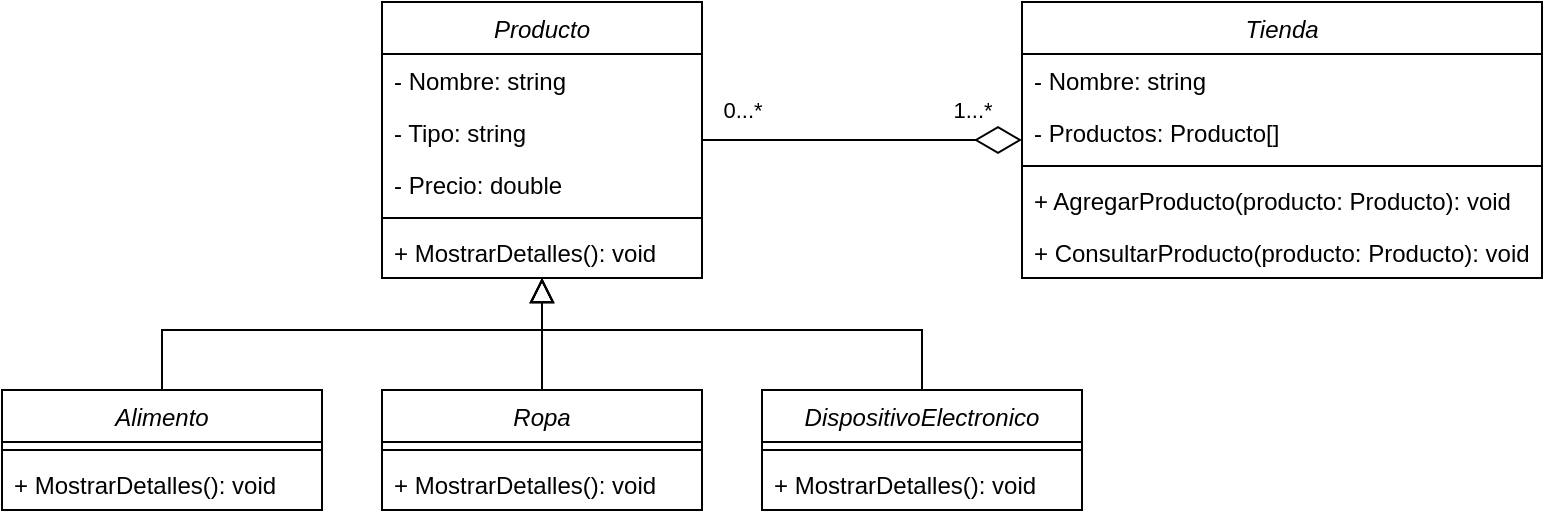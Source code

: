 <mxfile version="24.7.12">
  <diagram id="C5RBs43oDa-KdzZeNtuy" name="Page-1">
    <mxGraphModel dx="879" dy="416" grid="1" gridSize="10" guides="1" tooltips="1" connect="1" arrows="1" fold="1" page="1" pageScale="1" pageWidth="827" pageHeight="1169" math="0" shadow="0">
      <root>
        <mxCell id="WIyWlLk6GJQsqaUBKTNV-0" />
        <mxCell id="WIyWlLk6GJQsqaUBKTNV-1" parent="WIyWlLk6GJQsqaUBKTNV-0" />
        <mxCell id="zkfFHV4jXpPFQw0GAbJ--0" value="Producto" style="swimlane;fontStyle=2;align=center;verticalAlign=top;childLayout=stackLayout;horizontal=1;startSize=26;horizontalStack=0;resizeParent=1;resizeLast=0;collapsible=1;marginBottom=0;rounded=0;shadow=0;strokeWidth=1;" parent="WIyWlLk6GJQsqaUBKTNV-1" vertex="1">
          <mxGeometry x="200" y="66" width="160" height="138" as="geometry">
            <mxRectangle x="230" y="140" width="160" height="26" as="alternateBounds" />
          </mxGeometry>
        </mxCell>
        <mxCell id="zkfFHV4jXpPFQw0GAbJ--2" value="- Nombre: string" style="text;align=left;verticalAlign=top;spacingLeft=4;spacingRight=4;overflow=hidden;rotatable=0;points=[[0,0.5],[1,0.5]];portConstraint=eastwest;rounded=0;shadow=0;html=0;" parent="zkfFHV4jXpPFQw0GAbJ--0" vertex="1">
          <mxGeometry y="26" width="160" height="26" as="geometry" />
        </mxCell>
        <mxCell id="wJJkEnaIIJ7mAsm9mqSS-4" value="- Tipo: string" style="text;align=left;verticalAlign=top;spacingLeft=4;spacingRight=4;overflow=hidden;rotatable=0;points=[[0,0.5],[1,0.5]];portConstraint=eastwest;rounded=0;shadow=0;html=0;" vertex="1" parent="zkfFHV4jXpPFQw0GAbJ--0">
          <mxGeometry y="52" width="160" height="26" as="geometry" />
        </mxCell>
        <mxCell id="wJJkEnaIIJ7mAsm9mqSS-19" value="- Precio: double" style="text;align=left;verticalAlign=top;spacingLeft=4;spacingRight=4;overflow=hidden;rotatable=0;points=[[0,0.5],[1,0.5]];portConstraint=eastwest;rounded=0;shadow=0;html=0;" vertex="1" parent="zkfFHV4jXpPFQw0GAbJ--0">
          <mxGeometry y="78" width="160" height="26" as="geometry" />
        </mxCell>
        <mxCell id="zkfFHV4jXpPFQw0GAbJ--4" value="" style="line;html=1;strokeWidth=1;align=left;verticalAlign=middle;spacingTop=-1;spacingLeft=3;spacingRight=3;rotatable=0;labelPosition=right;points=[];portConstraint=eastwest;" parent="zkfFHV4jXpPFQw0GAbJ--0" vertex="1">
          <mxGeometry y="104" width="160" height="8" as="geometry" />
        </mxCell>
        <mxCell id="wJJkEnaIIJ7mAsm9mqSS-15" value="+ MostrarDetalles(): void" style="text;align=left;verticalAlign=top;spacingLeft=4;spacingRight=4;overflow=hidden;rotatable=0;points=[[0,0.5],[1,0.5]];portConstraint=eastwest;" vertex="1" parent="zkfFHV4jXpPFQw0GAbJ--0">
          <mxGeometry y="112" width="160" height="26" as="geometry" />
        </mxCell>
        <mxCell id="wJJkEnaIIJ7mAsm9mqSS-0" value="Tienda" style="swimlane;fontStyle=2;align=center;verticalAlign=top;childLayout=stackLayout;horizontal=1;startSize=26;horizontalStack=0;resizeParent=1;resizeLast=0;collapsible=1;marginBottom=0;rounded=0;shadow=0;strokeWidth=1;" vertex="1" parent="WIyWlLk6GJQsqaUBKTNV-1">
          <mxGeometry x="520" y="66" width="260" height="138" as="geometry">
            <mxRectangle x="230" y="140" width="160" height="26" as="alternateBounds" />
          </mxGeometry>
        </mxCell>
        <mxCell id="wJJkEnaIIJ7mAsm9mqSS-1" value="- Nombre: string" style="text;align=left;verticalAlign=top;spacingLeft=4;spacingRight=4;overflow=hidden;rotatable=0;points=[[0,0.5],[1,0.5]];portConstraint=eastwest;rounded=0;shadow=0;html=0;" vertex="1" parent="wJJkEnaIIJ7mAsm9mqSS-0">
          <mxGeometry y="26" width="260" height="26" as="geometry" />
        </mxCell>
        <mxCell id="wJJkEnaIIJ7mAsm9mqSS-8" value="- Productos: Producto[]" style="text;align=left;verticalAlign=top;spacingLeft=4;spacingRight=4;overflow=hidden;rotatable=0;points=[[0,0.5],[1,0.5]];portConstraint=eastwest;rounded=0;shadow=0;html=0;" vertex="1" parent="wJJkEnaIIJ7mAsm9mqSS-0">
          <mxGeometry y="52" width="260" height="26" as="geometry" />
        </mxCell>
        <mxCell id="wJJkEnaIIJ7mAsm9mqSS-2" value="" style="line;html=1;strokeWidth=1;align=left;verticalAlign=middle;spacingTop=-1;spacingLeft=3;spacingRight=3;rotatable=0;labelPosition=right;points=[];portConstraint=eastwest;" vertex="1" parent="wJJkEnaIIJ7mAsm9mqSS-0">
          <mxGeometry y="78" width="260" height="8" as="geometry" />
        </mxCell>
        <mxCell id="wJJkEnaIIJ7mAsm9mqSS-6" value="+ AgregarProducto(producto: Producto): void" style="text;align=left;verticalAlign=top;spacingLeft=4;spacingRight=4;overflow=hidden;rotatable=0;points=[[0,0.5],[1,0.5]];portConstraint=eastwest;" vertex="1" parent="wJJkEnaIIJ7mAsm9mqSS-0">
          <mxGeometry y="86" width="260" height="26" as="geometry" />
        </mxCell>
        <mxCell id="wJJkEnaIIJ7mAsm9mqSS-7" value="+ ConsultarProducto(producto: Producto): void" style="text;align=left;verticalAlign=top;spacingLeft=4;spacingRight=4;overflow=hidden;rotatable=0;points=[[0,0.5],[1,0.5]];portConstraint=eastwest;" vertex="1" parent="wJJkEnaIIJ7mAsm9mqSS-0">
          <mxGeometry y="112" width="260" height="26" as="geometry" />
        </mxCell>
        <mxCell id="wJJkEnaIIJ7mAsm9mqSS-5" value="" style="endArrow=diamondThin;html=1;rounded=0;endFill=0;endSize=21;" edge="1" parent="WIyWlLk6GJQsqaUBKTNV-1" source="zkfFHV4jXpPFQw0GAbJ--0" target="wJJkEnaIIJ7mAsm9mqSS-0">
          <mxGeometry width="50" height="50" relative="1" as="geometry">
            <mxPoint x="230" y="200" as="sourcePoint" />
            <mxPoint x="280" y="150" as="targetPoint" />
          </mxGeometry>
        </mxCell>
        <mxCell id="wJJkEnaIIJ7mAsm9mqSS-9" value="0...*" style="edgeLabel;html=1;align=center;verticalAlign=middle;resizable=0;points=[];" vertex="1" connectable="0" parent="wJJkEnaIIJ7mAsm9mqSS-5">
          <mxGeometry x="-0.75" y="-2" relative="1" as="geometry">
            <mxPoint y="-17" as="offset" />
          </mxGeometry>
        </mxCell>
        <mxCell id="wJJkEnaIIJ7mAsm9mqSS-10" value="1...*" style="edgeLabel;html=1;align=center;verticalAlign=middle;resizable=0;points=[];" vertex="1" connectable="0" parent="wJJkEnaIIJ7mAsm9mqSS-5">
          <mxGeometry x="0.733" y="2" relative="1" as="geometry">
            <mxPoint x="-4" y="-13" as="offset" />
          </mxGeometry>
        </mxCell>
        <mxCell id="wJJkEnaIIJ7mAsm9mqSS-20" value="Alimento" style="swimlane;fontStyle=2;align=center;verticalAlign=top;childLayout=stackLayout;horizontal=1;startSize=26;horizontalStack=0;resizeParent=1;resizeLast=0;collapsible=1;marginBottom=0;rounded=0;shadow=0;strokeWidth=1;" vertex="1" parent="WIyWlLk6GJQsqaUBKTNV-1">
          <mxGeometry x="10" y="260" width="160" height="60" as="geometry">
            <mxRectangle x="230" y="140" width="160" height="26" as="alternateBounds" />
          </mxGeometry>
        </mxCell>
        <mxCell id="wJJkEnaIIJ7mAsm9mqSS-24" value="" style="line;html=1;strokeWidth=1;align=left;verticalAlign=middle;spacingTop=-1;spacingLeft=3;spacingRight=3;rotatable=0;labelPosition=right;points=[];portConstraint=eastwest;" vertex="1" parent="wJJkEnaIIJ7mAsm9mqSS-20">
          <mxGeometry y="26" width="160" height="8" as="geometry" />
        </mxCell>
        <mxCell id="wJJkEnaIIJ7mAsm9mqSS-25" value="+ MostrarDetalles(): void" style="text;align=left;verticalAlign=top;spacingLeft=4;spacingRight=4;overflow=hidden;rotatable=0;points=[[0,0.5],[1,0.5]];portConstraint=eastwest;" vertex="1" parent="wJJkEnaIIJ7mAsm9mqSS-20">
          <mxGeometry y="34" width="160" height="26" as="geometry" />
        </mxCell>
        <mxCell id="wJJkEnaIIJ7mAsm9mqSS-26" value="Ropa" style="swimlane;fontStyle=2;align=center;verticalAlign=top;childLayout=stackLayout;horizontal=1;startSize=26;horizontalStack=0;resizeParent=1;resizeLast=0;collapsible=1;marginBottom=0;rounded=0;shadow=0;strokeWidth=1;" vertex="1" parent="WIyWlLk6GJQsqaUBKTNV-1">
          <mxGeometry x="200" y="260" width="160" height="60" as="geometry">
            <mxRectangle x="230" y="140" width="160" height="26" as="alternateBounds" />
          </mxGeometry>
        </mxCell>
        <mxCell id="wJJkEnaIIJ7mAsm9mqSS-30" value="" style="line;html=1;strokeWidth=1;align=left;verticalAlign=middle;spacingTop=-1;spacingLeft=3;spacingRight=3;rotatable=0;labelPosition=right;points=[];portConstraint=eastwest;" vertex="1" parent="wJJkEnaIIJ7mAsm9mqSS-26">
          <mxGeometry y="26" width="160" height="8" as="geometry" />
        </mxCell>
        <mxCell id="wJJkEnaIIJ7mAsm9mqSS-31" value="+ MostrarDetalles(): void" style="text;align=left;verticalAlign=top;spacingLeft=4;spacingRight=4;overflow=hidden;rotatable=0;points=[[0,0.5],[1,0.5]];portConstraint=eastwest;" vertex="1" parent="wJJkEnaIIJ7mAsm9mqSS-26">
          <mxGeometry y="34" width="160" height="26" as="geometry" />
        </mxCell>
        <mxCell id="wJJkEnaIIJ7mAsm9mqSS-32" value="DispositivoElectronico" style="swimlane;fontStyle=2;align=center;verticalAlign=top;childLayout=stackLayout;horizontal=1;startSize=26;horizontalStack=0;resizeParent=1;resizeLast=0;collapsible=1;marginBottom=0;rounded=0;shadow=0;strokeWidth=1;" vertex="1" parent="WIyWlLk6GJQsqaUBKTNV-1">
          <mxGeometry x="390" y="260" width="160" height="60" as="geometry">
            <mxRectangle x="230" y="140" width="160" height="26" as="alternateBounds" />
          </mxGeometry>
        </mxCell>
        <mxCell id="wJJkEnaIIJ7mAsm9mqSS-36" value="" style="line;html=1;strokeWidth=1;align=left;verticalAlign=middle;spacingTop=-1;spacingLeft=3;spacingRight=3;rotatable=0;labelPosition=right;points=[];portConstraint=eastwest;" vertex="1" parent="wJJkEnaIIJ7mAsm9mqSS-32">
          <mxGeometry y="26" width="160" height="8" as="geometry" />
        </mxCell>
        <mxCell id="wJJkEnaIIJ7mAsm9mqSS-37" value="+ MostrarDetalles(): void" style="text;align=left;verticalAlign=top;spacingLeft=4;spacingRight=4;overflow=hidden;rotatable=0;points=[[0,0.5],[1,0.5]];portConstraint=eastwest;" vertex="1" parent="wJJkEnaIIJ7mAsm9mqSS-32">
          <mxGeometry y="34" width="160" height="26" as="geometry" />
        </mxCell>
        <mxCell id="wJJkEnaIIJ7mAsm9mqSS-38" value="" style="endArrow=block;html=1;rounded=0;edgeStyle=orthogonalEdgeStyle;endFill=0;endSize=10;" edge="1" parent="WIyWlLk6GJQsqaUBKTNV-1" source="wJJkEnaIIJ7mAsm9mqSS-20" target="zkfFHV4jXpPFQw0GAbJ--0">
          <mxGeometry width="50" height="50" relative="1" as="geometry">
            <mxPoint x="140" y="240" as="sourcePoint" />
            <mxPoint x="190" y="190" as="targetPoint" />
            <Array as="points">
              <mxPoint x="90" y="230" />
              <mxPoint x="280" y="230" />
            </Array>
          </mxGeometry>
        </mxCell>
        <mxCell id="wJJkEnaIIJ7mAsm9mqSS-40" value="" style="endArrow=block;html=1;rounded=0;endFill=0;endSize=10;" edge="1" parent="WIyWlLk6GJQsqaUBKTNV-1" source="wJJkEnaIIJ7mAsm9mqSS-26" target="zkfFHV4jXpPFQw0GAbJ--0">
          <mxGeometry width="50" height="50" relative="1" as="geometry">
            <mxPoint x="60" y="210" as="sourcePoint" />
            <mxPoint x="110" y="160" as="targetPoint" />
          </mxGeometry>
        </mxCell>
        <mxCell id="wJJkEnaIIJ7mAsm9mqSS-41" value="" style="endArrow=block;html=1;rounded=0;edgeStyle=orthogonalEdgeStyle;endFill=0;endSize=10;" edge="1" parent="WIyWlLk6GJQsqaUBKTNV-1" source="wJJkEnaIIJ7mAsm9mqSS-32" target="zkfFHV4jXpPFQw0GAbJ--0">
          <mxGeometry width="50" height="50" relative="1" as="geometry">
            <mxPoint x="90" y="270" as="sourcePoint" />
            <mxPoint x="290" y="214" as="targetPoint" />
            <Array as="points">
              <mxPoint x="470" y="230" />
              <mxPoint x="280" y="230" />
            </Array>
          </mxGeometry>
        </mxCell>
      </root>
    </mxGraphModel>
  </diagram>
</mxfile>
